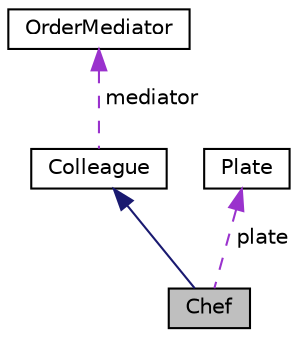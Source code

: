digraph "Chef"
{
 // LATEX_PDF_SIZE
  edge [fontname="Helvetica",fontsize="10",labelfontname="Helvetica",labelfontsize="10"];
  node [fontname="Helvetica",fontsize="10",shape=record];
  Node1 [label="Chef",height=0.2,width=0.4,color="black", fillcolor="grey75", style="filled", fontcolor="black",tooltip="The Chef class is an abstract base class that defines the interface for creating meals and receiving ..."];
  Node2 -> Node1 [dir="back",color="midnightblue",fontsize="10",style="solid",fontname="Helvetica"];
  Node2 [label="Colleague",height=0.2,width=0.4,color="black", fillcolor="white", style="filled",URL="$classColleague.html",tooltip="The Colleague class is an abstract base class that defines the interface for objects that communicate..."];
  Node3 -> Node2 [dir="back",color="darkorchid3",fontsize="10",style="dashed",label=" mediator" ,fontname="Helvetica"];
  Node3 [label="OrderMediator",height=0.2,width=0.4,color="black", fillcolor="white", style="filled",URL="$classOrderMediator.html",tooltip="The OrderMediator class is an abstract class that defines the interface for a mediator between the Wa..."];
  Node4 -> Node1 [dir="back",color="darkorchid3",fontsize="10",style="dashed",label=" plate" ,fontname="Helvetica"];
  Node4 [label="Plate",height=0.2,width=0.4,color="black", fillcolor="white", style="filled",URL="$classPlate.html",tooltip="The Plate class represents a plate that can hold multiple meals for a customer at a table."];
}
